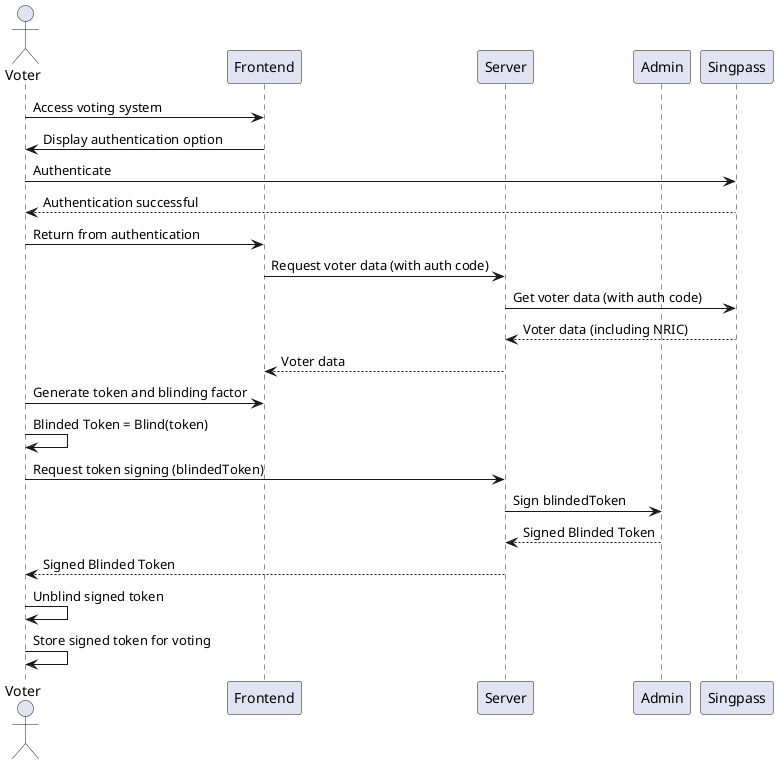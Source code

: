 @startuml
actor Voter
participant Frontend
participant Server
participant Admin
participant Singpass

Voter -> Frontend: Access voting system
Frontend -> Voter: Display authentication option
Voter -> Singpass: Authenticate
Singpass --> Voter: Authentication successful
Voter -> Frontend: Return from authentication
Frontend -> Server: Request voter data (with auth code)
Server -> Singpass: Get voter data (with auth code)
Singpass --> Server: Voter data (including NRIC)
Server --> Frontend: Voter data
Voter -> Frontend: Generate token and blinding factor
Voter -> Voter: Blinded Token = Blind(token)
Voter -> Server: Request token signing (blindedToken)
Server -> Admin: Sign blindedToken
Admin --> Server: Signed Blinded Token
Server --> Voter: Signed Blinded Token
Voter -> Voter: Unblind signed token
Voter -> Voter: Store signed token for voting
@enduml
